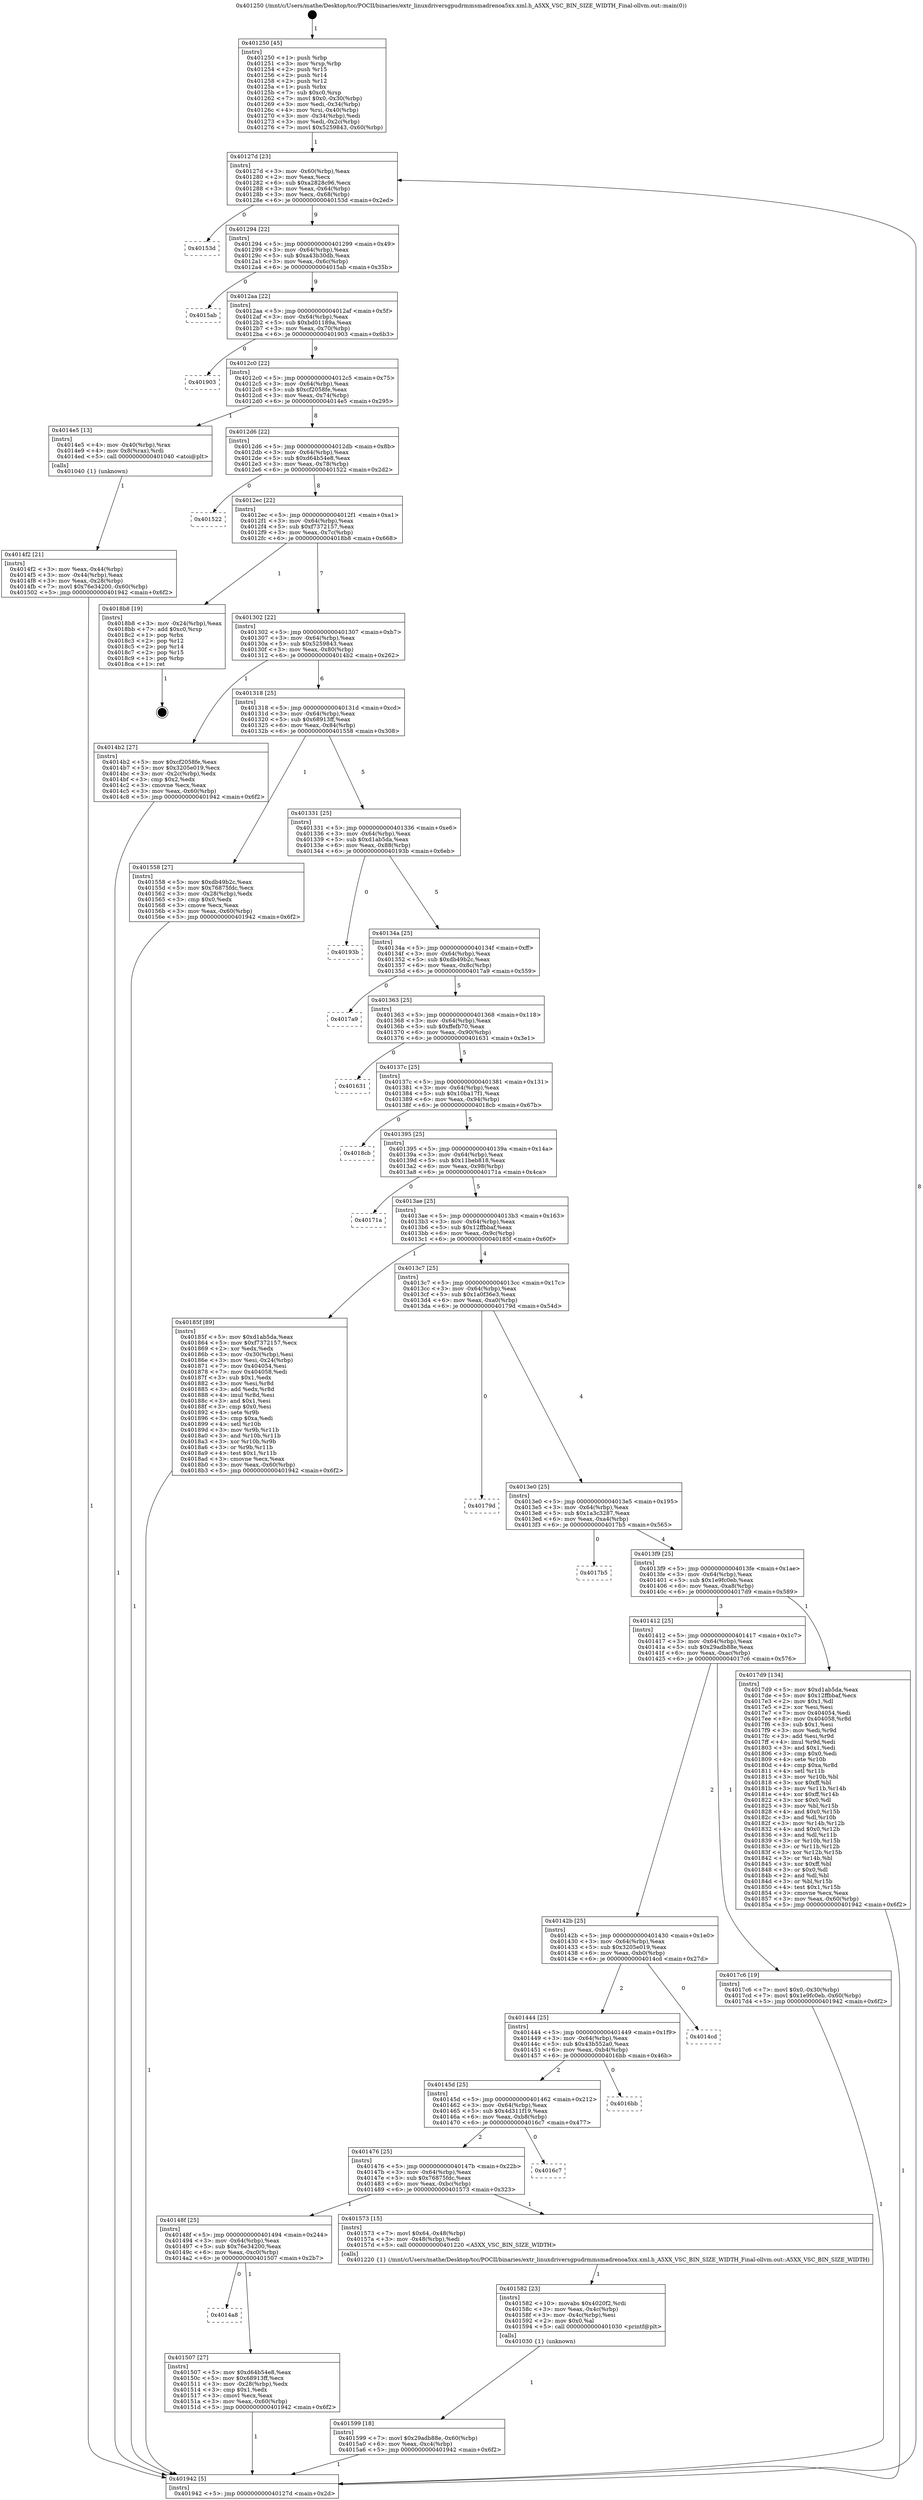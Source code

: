 digraph "0x401250" {
  label = "0x401250 (/mnt/c/Users/mathe/Desktop/tcc/POCII/binaries/extr_linuxdriversgpudrmmsmadrenoa5xx.xml.h_A5XX_VSC_BIN_SIZE_WIDTH_Final-ollvm.out::main(0))"
  labelloc = "t"
  node[shape=record]

  Entry [label="",width=0.3,height=0.3,shape=circle,fillcolor=black,style=filled]
  "0x40127d" [label="{
     0x40127d [23]\l
     | [instrs]\l
     &nbsp;&nbsp;0x40127d \<+3\>: mov -0x60(%rbp),%eax\l
     &nbsp;&nbsp;0x401280 \<+2\>: mov %eax,%ecx\l
     &nbsp;&nbsp;0x401282 \<+6\>: sub $0xa2828c96,%ecx\l
     &nbsp;&nbsp;0x401288 \<+3\>: mov %eax,-0x64(%rbp)\l
     &nbsp;&nbsp;0x40128b \<+3\>: mov %ecx,-0x68(%rbp)\l
     &nbsp;&nbsp;0x40128e \<+6\>: je 000000000040153d \<main+0x2ed\>\l
  }"]
  "0x40153d" [label="{
     0x40153d\l
  }", style=dashed]
  "0x401294" [label="{
     0x401294 [22]\l
     | [instrs]\l
     &nbsp;&nbsp;0x401294 \<+5\>: jmp 0000000000401299 \<main+0x49\>\l
     &nbsp;&nbsp;0x401299 \<+3\>: mov -0x64(%rbp),%eax\l
     &nbsp;&nbsp;0x40129c \<+5\>: sub $0xa43b30db,%eax\l
     &nbsp;&nbsp;0x4012a1 \<+3\>: mov %eax,-0x6c(%rbp)\l
     &nbsp;&nbsp;0x4012a4 \<+6\>: je 00000000004015ab \<main+0x35b\>\l
  }"]
  Exit [label="",width=0.3,height=0.3,shape=circle,fillcolor=black,style=filled,peripheries=2]
  "0x4015ab" [label="{
     0x4015ab\l
  }", style=dashed]
  "0x4012aa" [label="{
     0x4012aa [22]\l
     | [instrs]\l
     &nbsp;&nbsp;0x4012aa \<+5\>: jmp 00000000004012af \<main+0x5f\>\l
     &nbsp;&nbsp;0x4012af \<+3\>: mov -0x64(%rbp),%eax\l
     &nbsp;&nbsp;0x4012b2 \<+5\>: sub $0xbd01189a,%eax\l
     &nbsp;&nbsp;0x4012b7 \<+3\>: mov %eax,-0x70(%rbp)\l
     &nbsp;&nbsp;0x4012ba \<+6\>: je 0000000000401903 \<main+0x6b3\>\l
  }"]
  "0x401599" [label="{
     0x401599 [18]\l
     | [instrs]\l
     &nbsp;&nbsp;0x401599 \<+7\>: movl $0x29adb88e,-0x60(%rbp)\l
     &nbsp;&nbsp;0x4015a0 \<+6\>: mov %eax,-0xc4(%rbp)\l
     &nbsp;&nbsp;0x4015a6 \<+5\>: jmp 0000000000401942 \<main+0x6f2\>\l
  }"]
  "0x401903" [label="{
     0x401903\l
  }", style=dashed]
  "0x4012c0" [label="{
     0x4012c0 [22]\l
     | [instrs]\l
     &nbsp;&nbsp;0x4012c0 \<+5\>: jmp 00000000004012c5 \<main+0x75\>\l
     &nbsp;&nbsp;0x4012c5 \<+3\>: mov -0x64(%rbp),%eax\l
     &nbsp;&nbsp;0x4012c8 \<+5\>: sub $0xcf2058fe,%eax\l
     &nbsp;&nbsp;0x4012cd \<+3\>: mov %eax,-0x74(%rbp)\l
     &nbsp;&nbsp;0x4012d0 \<+6\>: je 00000000004014e5 \<main+0x295\>\l
  }"]
  "0x401582" [label="{
     0x401582 [23]\l
     | [instrs]\l
     &nbsp;&nbsp;0x401582 \<+10\>: movabs $0x4020f2,%rdi\l
     &nbsp;&nbsp;0x40158c \<+3\>: mov %eax,-0x4c(%rbp)\l
     &nbsp;&nbsp;0x40158f \<+3\>: mov -0x4c(%rbp),%esi\l
     &nbsp;&nbsp;0x401592 \<+2\>: mov $0x0,%al\l
     &nbsp;&nbsp;0x401594 \<+5\>: call 0000000000401030 \<printf@plt\>\l
     | [calls]\l
     &nbsp;&nbsp;0x401030 \{1\} (unknown)\l
  }"]
  "0x4014e5" [label="{
     0x4014e5 [13]\l
     | [instrs]\l
     &nbsp;&nbsp;0x4014e5 \<+4\>: mov -0x40(%rbp),%rax\l
     &nbsp;&nbsp;0x4014e9 \<+4\>: mov 0x8(%rax),%rdi\l
     &nbsp;&nbsp;0x4014ed \<+5\>: call 0000000000401040 \<atoi@plt\>\l
     | [calls]\l
     &nbsp;&nbsp;0x401040 \{1\} (unknown)\l
  }"]
  "0x4012d6" [label="{
     0x4012d6 [22]\l
     | [instrs]\l
     &nbsp;&nbsp;0x4012d6 \<+5\>: jmp 00000000004012db \<main+0x8b\>\l
     &nbsp;&nbsp;0x4012db \<+3\>: mov -0x64(%rbp),%eax\l
     &nbsp;&nbsp;0x4012de \<+5\>: sub $0xd64b54e8,%eax\l
     &nbsp;&nbsp;0x4012e3 \<+3\>: mov %eax,-0x78(%rbp)\l
     &nbsp;&nbsp;0x4012e6 \<+6\>: je 0000000000401522 \<main+0x2d2\>\l
  }"]
  "0x4014a8" [label="{
     0x4014a8\l
  }", style=dashed]
  "0x401522" [label="{
     0x401522\l
  }", style=dashed]
  "0x4012ec" [label="{
     0x4012ec [22]\l
     | [instrs]\l
     &nbsp;&nbsp;0x4012ec \<+5\>: jmp 00000000004012f1 \<main+0xa1\>\l
     &nbsp;&nbsp;0x4012f1 \<+3\>: mov -0x64(%rbp),%eax\l
     &nbsp;&nbsp;0x4012f4 \<+5\>: sub $0xf7372157,%eax\l
     &nbsp;&nbsp;0x4012f9 \<+3\>: mov %eax,-0x7c(%rbp)\l
     &nbsp;&nbsp;0x4012fc \<+6\>: je 00000000004018b8 \<main+0x668\>\l
  }"]
  "0x401507" [label="{
     0x401507 [27]\l
     | [instrs]\l
     &nbsp;&nbsp;0x401507 \<+5\>: mov $0xd64b54e8,%eax\l
     &nbsp;&nbsp;0x40150c \<+5\>: mov $0x68913ff,%ecx\l
     &nbsp;&nbsp;0x401511 \<+3\>: mov -0x28(%rbp),%edx\l
     &nbsp;&nbsp;0x401514 \<+3\>: cmp $0x1,%edx\l
     &nbsp;&nbsp;0x401517 \<+3\>: cmovl %ecx,%eax\l
     &nbsp;&nbsp;0x40151a \<+3\>: mov %eax,-0x60(%rbp)\l
     &nbsp;&nbsp;0x40151d \<+5\>: jmp 0000000000401942 \<main+0x6f2\>\l
  }"]
  "0x4018b8" [label="{
     0x4018b8 [19]\l
     | [instrs]\l
     &nbsp;&nbsp;0x4018b8 \<+3\>: mov -0x24(%rbp),%eax\l
     &nbsp;&nbsp;0x4018bb \<+7\>: add $0xc0,%rsp\l
     &nbsp;&nbsp;0x4018c2 \<+1\>: pop %rbx\l
     &nbsp;&nbsp;0x4018c3 \<+2\>: pop %r12\l
     &nbsp;&nbsp;0x4018c5 \<+2\>: pop %r14\l
     &nbsp;&nbsp;0x4018c7 \<+2\>: pop %r15\l
     &nbsp;&nbsp;0x4018c9 \<+1\>: pop %rbp\l
     &nbsp;&nbsp;0x4018ca \<+1\>: ret\l
  }"]
  "0x401302" [label="{
     0x401302 [22]\l
     | [instrs]\l
     &nbsp;&nbsp;0x401302 \<+5\>: jmp 0000000000401307 \<main+0xb7\>\l
     &nbsp;&nbsp;0x401307 \<+3\>: mov -0x64(%rbp),%eax\l
     &nbsp;&nbsp;0x40130a \<+5\>: sub $0x5259843,%eax\l
     &nbsp;&nbsp;0x40130f \<+3\>: mov %eax,-0x80(%rbp)\l
     &nbsp;&nbsp;0x401312 \<+6\>: je 00000000004014b2 \<main+0x262\>\l
  }"]
  "0x40148f" [label="{
     0x40148f [25]\l
     | [instrs]\l
     &nbsp;&nbsp;0x40148f \<+5\>: jmp 0000000000401494 \<main+0x244\>\l
     &nbsp;&nbsp;0x401494 \<+3\>: mov -0x64(%rbp),%eax\l
     &nbsp;&nbsp;0x401497 \<+5\>: sub $0x76e34200,%eax\l
     &nbsp;&nbsp;0x40149c \<+6\>: mov %eax,-0xc0(%rbp)\l
     &nbsp;&nbsp;0x4014a2 \<+6\>: je 0000000000401507 \<main+0x2b7\>\l
  }"]
  "0x4014b2" [label="{
     0x4014b2 [27]\l
     | [instrs]\l
     &nbsp;&nbsp;0x4014b2 \<+5\>: mov $0xcf2058fe,%eax\l
     &nbsp;&nbsp;0x4014b7 \<+5\>: mov $0x3205e019,%ecx\l
     &nbsp;&nbsp;0x4014bc \<+3\>: mov -0x2c(%rbp),%edx\l
     &nbsp;&nbsp;0x4014bf \<+3\>: cmp $0x2,%edx\l
     &nbsp;&nbsp;0x4014c2 \<+3\>: cmovne %ecx,%eax\l
     &nbsp;&nbsp;0x4014c5 \<+3\>: mov %eax,-0x60(%rbp)\l
     &nbsp;&nbsp;0x4014c8 \<+5\>: jmp 0000000000401942 \<main+0x6f2\>\l
  }"]
  "0x401318" [label="{
     0x401318 [25]\l
     | [instrs]\l
     &nbsp;&nbsp;0x401318 \<+5\>: jmp 000000000040131d \<main+0xcd\>\l
     &nbsp;&nbsp;0x40131d \<+3\>: mov -0x64(%rbp),%eax\l
     &nbsp;&nbsp;0x401320 \<+5\>: sub $0x68913ff,%eax\l
     &nbsp;&nbsp;0x401325 \<+6\>: mov %eax,-0x84(%rbp)\l
     &nbsp;&nbsp;0x40132b \<+6\>: je 0000000000401558 \<main+0x308\>\l
  }"]
  "0x401942" [label="{
     0x401942 [5]\l
     | [instrs]\l
     &nbsp;&nbsp;0x401942 \<+5\>: jmp 000000000040127d \<main+0x2d\>\l
  }"]
  "0x401250" [label="{
     0x401250 [45]\l
     | [instrs]\l
     &nbsp;&nbsp;0x401250 \<+1\>: push %rbp\l
     &nbsp;&nbsp;0x401251 \<+3\>: mov %rsp,%rbp\l
     &nbsp;&nbsp;0x401254 \<+2\>: push %r15\l
     &nbsp;&nbsp;0x401256 \<+2\>: push %r14\l
     &nbsp;&nbsp;0x401258 \<+2\>: push %r12\l
     &nbsp;&nbsp;0x40125a \<+1\>: push %rbx\l
     &nbsp;&nbsp;0x40125b \<+7\>: sub $0xc0,%rsp\l
     &nbsp;&nbsp;0x401262 \<+7\>: movl $0x0,-0x30(%rbp)\l
     &nbsp;&nbsp;0x401269 \<+3\>: mov %edi,-0x34(%rbp)\l
     &nbsp;&nbsp;0x40126c \<+4\>: mov %rsi,-0x40(%rbp)\l
     &nbsp;&nbsp;0x401270 \<+3\>: mov -0x34(%rbp),%edi\l
     &nbsp;&nbsp;0x401273 \<+3\>: mov %edi,-0x2c(%rbp)\l
     &nbsp;&nbsp;0x401276 \<+7\>: movl $0x5259843,-0x60(%rbp)\l
  }"]
  "0x4014f2" [label="{
     0x4014f2 [21]\l
     | [instrs]\l
     &nbsp;&nbsp;0x4014f2 \<+3\>: mov %eax,-0x44(%rbp)\l
     &nbsp;&nbsp;0x4014f5 \<+3\>: mov -0x44(%rbp),%eax\l
     &nbsp;&nbsp;0x4014f8 \<+3\>: mov %eax,-0x28(%rbp)\l
     &nbsp;&nbsp;0x4014fb \<+7\>: movl $0x76e34200,-0x60(%rbp)\l
     &nbsp;&nbsp;0x401502 \<+5\>: jmp 0000000000401942 \<main+0x6f2\>\l
  }"]
  "0x401573" [label="{
     0x401573 [15]\l
     | [instrs]\l
     &nbsp;&nbsp;0x401573 \<+7\>: movl $0x64,-0x48(%rbp)\l
     &nbsp;&nbsp;0x40157a \<+3\>: mov -0x48(%rbp),%edi\l
     &nbsp;&nbsp;0x40157d \<+5\>: call 0000000000401220 \<A5XX_VSC_BIN_SIZE_WIDTH\>\l
     | [calls]\l
     &nbsp;&nbsp;0x401220 \{1\} (/mnt/c/Users/mathe/Desktop/tcc/POCII/binaries/extr_linuxdriversgpudrmmsmadrenoa5xx.xml.h_A5XX_VSC_BIN_SIZE_WIDTH_Final-ollvm.out::A5XX_VSC_BIN_SIZE_WIDTH)\l
  }"]
  "0x401558" [label="{
     0x401558 [27]\l
     | [instrs]\l
     &nbsp;&nbsp;0x401558 \<+5\>: mov $0xdb49b2c,%eax\l
     &nbsp;&nbsp;0x40155d \<+5\>: mov $0x76875fdc,%ecx\l
     &nbsp;&nbsp;0x401562 \<+3\>: mov -0x28(%rbp),%edx\l
     &nbsp;&nbsp;0x401565 \<+3\>: cmp $0x0,%edx\l
     &nbsp;&nbsp;0x401568 \<+3\>: cmove %ecx,%eax\l
     &nbsp;&nbsp;0x40156b \<+3\>: mov %eax,-0x60(%rbp)\l
     &nbsp;&nbsp;0x40156e \<+5\>: jmp 0000000000401942 \<main+0x6f2\>\l
  }"]
  "0x401331" [label="{
     0x401331 [25]\l
     | [instrs]\l
     &nbsp;&nbsp;0x401331 \<+5\>: jmp 0000000000401336 \<main+0xe6\>\l
     &nbsp;&nbsp;0x401336 \<+3\>: mov -0x64(%rbp),%eax\l
     &nbsp;&nbsp;0x401339 \<+5\>: sub $0xd1ab5da,%eax\l
     &nbsp;&nbsp;0x40133e \<+6\>: mov %eax,-0x88(%rbp)\l
     &nbsp;&nbsp;0x401344 \<+6\>: je 000000000040193b \<main+0x6eb\>\l
  }"]
  "0x401476" [label="{
     0x401476 [25]\l
     | [instrs]\l
     &nbsp;&nbsp;0x401476 \<+5\>: jmp 000000000040147b \<main+0x22b\>\l
     &nbsp;&nbsp;0x40147b \<+3\>: mov -0x64(%rbp),%eax\l
     &nbsp;&nbsp;0x40147e \<+5\>: sub $0x76875fdc,%eax\l
     &nbsp;&nbsp;0x401483 \<+6\>: mov %eax,-0xbc(%rbp)\l
     &nbsp;&nbsp;0x401489 \<+6\>: je 0000000000401573 \<main+0x323\>\l
  }"]
  "0x40193b" [label="{
     0x40193b\l
  }", style=dashed]
  "0x40134a" [label="{
     0x40134a [25]\l
     | [instrs]\l
     &nbsp;&nbsp;0x40134a \<+5\>: jmp 000000000040134f \<main+0xff\>\l
     &nbsp;&nbsp;0x40134f \<+3\>: mov -0x64(%rbp),%eax\l
     &nbsp;&nbsp;0x401352 \<+5\>: sub $0xdb49b2c,%eax\l
     &nbsp;&nbsp;0x401357 \<+6\>: mov %eax,-0x8c(%rbp)\l
     &nbsp;&nbsp;0x40135d \<+6\>: je 00000000004017a9 \<main+0x559\>\l
  }"]
  "0x4016c7" [label="{
     0x4016c7\l
  }", style=dashed]
  "0x4017a9" [label="{
     0x4017a9\l
  }", style=dashed]
  "0x401363" [label="{
     0x401363 [25]\l
     | [instrs]\l
     &nbsp;&nbsp;0x401363 \<+5\>: jmp 0000000000401368 \<main+0x118\>\l
     &nbsp;&nbsp;0x401368 \<+3\>: mov -0x64(%rbp),%eax\l
     &nbsp;&nbsp;0x40136b \<+5\>: sub $0xffefb70,%eax\l
     &nbsp;&nbsp;0x401370 \<+6\>: mov %eax,-0x90(%rbp)\l
     &nbsp;&nbsp;0x401376 \<+6\>: je 0000000000401631 \<main+0x3e1\>\l
  }"]
  "0x40145d" [label="{
     0x40145d [25]\l
     | [instrs]\l
     &nbsp;&nbsp;0x40145d \<+5\>: jmp 0000000000401462 \<main+0x212\>\l
     &nbsp;&nbsp;0x401462 \<+3\>: mov -0x64(%rbp),%eax\l
     &nbsp;&nbsp;0x401465 \<+5\>: sub $0x4d311f19,%eax\l
     &nbsp;&nbsp;0x40146a \<+6\>: mov %eax,-0xb8(%rbp)\l
     &nbsp;&nbsp;0x401470 \<+6\>: je 00000000004016c7 \<main+0x477\>\l
  }"]
  "0x401631" [label="{
     0x401631\l
  }", style=dashed]
  "0x40137c" [label="{
     0x40137c [25]\l
     | [instrs]\l
     &nbsp;&nbsp;0x40137c \<+5\>: jmp 0000000000401381 \<main+0x131\>\l
     &nbsp;&nbsp;0x401381 \<+3\>: mov -0x64(%rbp),%eax\l
     &nbsp;&nbsp;0x401384 \<+5\>: sub $0x10ba17f1,%eax\l
     &nbsp;&nbsp;0x401389 \<+6\>: mov %eax,-0x94(%rbp)\l
     &nbsp;&nbsp;0x40138f \<+6\>: je 00000000004018cb \<main+0x67b\>\l
  }"]
  "0x4016bb" [label="{
     0x4016bb\l
  }", style=dashed]
  "0x4018cb" [label="{
     0x4018cb\l
  }", style=dashed]
  "0x401395" [label="{
     0x401395 [25]\l
     | [instrs]\l
     &nbsp;&nbsp;0x401395 \<+5\>: jmp 000000000040139a \<main+0x14a\>\l
     &nbsp;&nbsp;0x40139a \<+3\>: mov -0x64(%rbp),%eax\l
     &nbsp;&nbsp;0x40139d \<+5\>: sub $0x11beb818,%eax\l
     &nbsp;&nbsp;0x4013a2 \<+6\>: mov %eax,-0x98(%rbp)\l
     &nbsp;&nbsp;0x4013a8 \<+6\>: je 000000000040171a \<main+0x4ca\>\l
  }"]
  "0x401444" [label="{
     0x401444 [25]\l
     | [instrs]\l
     &nbsp;&nbsp;0x401444 \<+5\>: jmp 0000000000401449 \<main+0x1f9\>\l
     &nbsp;&nbsp;0x401449 \<+3\>: mov -0x64(%rbp),%eax\l
     &nbsp;&nbsp;0x40144c \<+5\>: sub $0x43b552a0,%eax\l
     &nbsp;&nbsp;0x401451 \<+6\>: mov %eax,-0xb4(%rbp)\l
     &nbsp;&nbsp;0x401457 \<+6\>: je 00000000004016bb \<main+0x46b\>\l
  }"]
  "0x40171a" [label="{
     0x40171a\l
  }", style=dashed]
  "0x4013ae" [label="{
     0x4013ae [25]\l
     | [instrs]\l
     &nbsp;&nbsp;0x4013ae \<+5\>: jmp 00000000004013b3 \<main+0x163\>\l
     &nbsp;&nbsp;0x4013b3 \<+3\>: mov -0x64(%rbp),%eax\l
     &nbsp;&nbsp;0x4013b6 \<+5\>: sub $0x12ffbbaf,%eax\l
     &nbsp;&nbsp;0x4013bb \<+6\>: mov %eax,-0x9c(%rbp)\l
     &nbsp;&nbsp;0x4013c1 \<+6\>: je 000000000040185f \<main+0x60f\>\l
  }"]
  "0x4014cd" [label="{
     0x4014cd\l
  }", style=dashed]
  "0x40185f" [label="{
     0x40185f [89]\l
     | [instrs]\l
     &nbsp;&nbsp;0x40185f \<+5\>: mov $0xd1ab5da,%eax\l
     &nbsp;&nbsp;0x401864 \<+5\>: mov $0xf7372157,%ecx\l
     &nbsp;&nbsp;0x401869 \<+2\>: xor %edx,%edx\l
     &nbsp;&nbsp;0x40186b \<+3\>: mov -0x30(%rbp),%esi\l
     &nbsp;&nbsp;0x40186e \<+3\>: mov %esi,-0x24(%rbp)\l
     &nbsp;&nbsp;0x401871 \<+7\>: mov 0x404054,%esi\l
     &nbsp;&nbsp;0x401878 \<+7\>: mov 0x404058,%edi\l
     &nbsp;&nbsp;0x40187f \<+3\>: sub $0x1,%edx\l
     &nbsp;&nbsp;0x401882 \<+3\>: mov %esi,%r8d\l
     &nbsp;&nbsp;0x401885 \<+3\>: add %edx,%r8d\l
     &nbsp;&nbsp;0x401888 \<+4\>: imul %r8d,%esi\l
     &nbsp;&nbsp;0x40188c \<+3\>: and $0x1,%esi\l
     &nbsp;&nbsp;0x40188f \<+3\>: cmp $0x0,%esi\l
     &nbsp;&nbsp;0x401892 \<+4\>: sete %r9b\l
     &nbsp;&nbsp;0x401896 \<+3\>: cmp $0xa,%edi\l
     &nbsp;&nbsp;0x401899 \<+4\>: setl %r10b\l
     &nbsp;&nbsp;0x40189d \<+3\>: mov %r9b,%r11b\l
     &nbsp;&nbsp;0x4018a0 \<+3\>: and %r10b,%r11b\l
     &nbsp;&nbsp;0x4018a3 \<+3\>: xor %r10b,%r9b\l
     &nbsp;&nbsp;0x4018a6 \<+3\>: or %r9b,%r11b\l
     &nbsp;&nbsp;0x4018a9 \<+4\>: test $0x1,%r11b\l
     &nbsp;&nbsp;0x4018ad \<+3\>: cmovne %ecx,%eax\l
     &nbsp;&nbsp;0x4018b0 \<+3\>: mov %eax,-0x60(%rbp)\l
     &nbsp;&nbsp;0x4018b3 \<+5\>: jmp 0000000000401942 \<main+0x6f2\>\l
  }"]
  "0x4013c7" [label="{
     0x4013c7 [25]\l
     | [instrs]\l
     &nbsp;&nbsp;0x4013c7 \<+5\>: jmp 00000000004013cc \<main+0x17c\>\l
     &nbsp;&nbsp;0x4013cc \<+3\>: mov -0x64(%rbp),%eax\l
     &nbsp;&nbsp;0x4013cf \<+5\>: sub $0x1a0f36e3,%eax\l
     &nbsp;&nbsp;0x4013d4 \<+6\>: mov %eax,-0xa0(%rbp)\l
     &nbsp;&nbsp;0x4013da \<+6\>: je 000000000040179d \<main+0x54d\>\l
  }"]
  "0x40142b" [label="{
     0x40142b [25]\l
     | [instrs]\l
     &nbsp;&nbsp;0x40142b \<+5\>: jmp 0000000000401430 \<main+0x1e0\>\l
     &nbsp;&nbsp;0x401430 \<+3\>: mov -0x64(%rbp),%eax\l
     &nbsp;&nbsp;0x401433 \<+5\>: sub $0x3205e019,%eax\l
     &nbsp;&nbsp;0x401438 \<+6\>: mov %eax,-0xb0(%rbp)\l
     &nbsp;&nbsp;0x40143e \<+6\>: je 00000000004014cd \<main+0x27d\>\l
  }"]
  "0x40179d" [label="{
     0x40179d\l
  }", style=dashed]
  "0x4013e0" [label="{
     0x4013e0 [25]\l
     | [instrs]\l
     &nbsp;&nbsp;0x4013e0 \<+5\>: jmp 00000000004013e5 \<main+0x195\>\l
     &nbsp;&nbsp;0x4013e5 \<+3\>: mov -0x64(%rbp),%eax\l
     &nbsp;&nbsp;0x4013e8 \<+5\>: sub $0x1a3c3287,%eax\l
     &nbsp;&nbsp;0x4013ed \<+6\>: mov %eax,-0xa4(%rbp)\l
     &nbsp;&nbsp;0x4013f3 \<+6\>: je 00000000004017b5 \<main+0x565\>\l
  }"]
  "0x4017c6" [label="{
     0x4017c6 [19]\l
     | [instrs]\l
     &nbsp;&nbsp;0x4017c6 \<+7\>: movl $0x0,-0x30(%rbp)\l
     &nbsp;&nbsp;0x4017cd \<+7\>: movl $0x1e9fc0eb,-0x60(%rbp)\l
     &nbsp;&nbsp;0x4017d4 \<+5\>: jmp 0000000000401942 \<main+0x6f2\>\l
  }"]
  "0x4017b5" [label="{
     0x4017b5\l
  }", style=dashed]
  "0x4013f9" [label="{
     0x4013f9 [25]\l
     | [instrs]\l
     &nbsp;&nbsp;0x4013f9 \<+5\>: jmp 00000000004013fe \<main+0x1ae\>\l
     &nbsp;&nbsp;0x4013fe \<+3\>: mov -0x64(%rbp),%eax\l
     &nbsp;&nbsp;0x401401 \<+5\>: sub $0x1e9fc0eb,%eax\l
     &nbsp;&nbsp;0x401406 \<+6\>: mov %eax,-0xa8(%rbp)\l
     &nbsp;&nbsp;0x40140c \<+6\>: je 00000000004017d9 \<main+0x589\>\l
  }"]
  "0x401412" [label="{
     0x401412 [25]\l
     | [instrs]\l
     &nbsp;&nbsp;0x401412 \<+5\>: jmp 0000000000401417 \<main+0x1c7\>\l
     &nbsp;&nbsp;0x401417 \<+3\>: mov -0x64(%rbp),%eax\l
     &nbsp;&nbsp;0x40141a \<+5\>: sub $0x29adb88e,%eax\l
     &nbsp;&nbsp;0x40141f \<+6\>: mov %eax,-0xac(%rbp)\l
     &nbsp;&nbsp;0x401425 \<+6\>: je 00000000004017c6 \<main+0x576\>\l
  }"]
  "0x4017d9" [label="{
     0x4017d9 [134]\l
     | [instrs]\l
     &nbsp;&nbsp;0x4017d9 \<+5\>: mov $0xd1ab5da,%eax\l
     &nbsp;&nbsp;0x4017de \<+5\>: mov $0x12ffbbaf,%ecx\l
     &nbsp;&nbsp;0x4017e3 \<+2\>: mov $0x1,%dl\l
     &nbsp;&nbsp;0x4017e5 \<+2\>: xor %esi,%esi\l
     &nbsp;&nbsp;0x4017e7 \<+7\>: mov 0x404054,%edi\l
     &nbsp;&nbsp;0x4017ee \<+8\>: mov 0x404058,%r8d\l
     &nbsp;&nbsp;0x4017f6 \<+3\>: sub $0x1,%esi\l
     &nbsp;&nbsp;0x4017f9 \<+3\>: mov %edi,%r9d\l
     &nbsp;&nbsp;0x4017fc \<+3\>: add %esi,%r9d\l
     &nbsp;&nbsp;0x4017ff \<+4\>: imul %r9d,%edi\l
     &nbsp;&nbsp;0x401803 \<+3\>: and $0x1,%edi\l
     &nbsp;&nbsp;0x401806 \<+3\>: cmp $0x0,%edi\l
     &nbsp;&nbsp;0x401809 \<+4\>: sete %r10b\l
     &nbsp;&nbsp;0x40180d \<+4\>: cmp $0xa,%r8d\l
     &nbsp;&nbsp;0x401811 \<+4\>: setl %r11b\l
     &nbsp;&nbsp;0x401815 \<+3\>: mov %r10b,%bl\l
     &nbsp;&nbsp;0x401818 \<+3\>: xor $0xff,%bl\l
     &nbsp;&nbsp;0x40181b \<+3\>: mov %r11b,%r14b\l
     &nbsp;&nbsp;0x40181e \<+4\>: xor $0xff,%r14b\l
     &nbsp;&nbsp;0x401822 \<+3\>: xor $0x0,%dl\l
     &nbsp;&nbsp;0x401825 \<+3\>: mov %bl,%r15b\l
     &nbsp;&nbsp;0x401828 \<+4\>: and $0x0,%r15b\l
     &nbsp;&nbsp;0x40182c \<+3\>: and %dl,%r10b\l
     &nbsp;&nbsp;0x40182f \<+3\>: mov %r14b,%r12b\l
     &nbsp;&nbsp;0x401832 \<+4\>: and $0x0,%r12b\l
     &nbsp;&nbsp;0x401836 \<+3\>: and %dl,%r11b\l
     &nbsp;&nbsp;0x401839 \<+3\>: or %r10b,%r15b\l
     &nbsp;&nbsp;0x40183c \<+3\>: or %r11b,%r12b\l
     &nbsp;&nbsp;0x40183f \<+3\>: xor %r12b,%r15b\l
     &nbsp;&nbsp;0x401842 \<+3\>: or %r14b,%bl\l
     &nbsp;&nbsp;0x401845 \<+3\>: xor $0xff,%bl\l
     &nbsp;&nbsp;0x401848 \<+3\>: or $0x0,%dl\l
     &nbsp;&nbsp;0x40184b \<+2\>: and %dl,%bl\l
     &nbsp;&nbsp;0x40184d \<+3\>: or %bl,%r15b\l
     &nbsp;&nbsp;0x401850 \<+4\>: test $0x1,%r15b\l
     &nbsp;&nbsp;0x401854 \<+3\>: cmovne %ecx,%eax\l
     &nbsp;&nbsp;0x401857 \<+3\>: mov %eax,-0x60(%rbp)\l
     &nbsp;&nbsp;0x40185a \<+5\>: jmp 0000000000401942 \<main+0x6f2\>\l
  }"]
  Entry -> "0x401250" [label=" 1"]
  "0x40127d" -> "0x40153d" [label=" 0"]
  "0x40127d" -> "0x401294" [label=" 9"]
  "0x4018b8" -> Exit [label=" 1"]
  "0x401294" -> "0x4015ab" [label=" 0"]
  "0x401294" -> "0x4012aa" [label=" 9"]
  "0x40185f" -> "0x401942" [label=" 1"]
  "0x4012aa" -> "0x401903" [label=" 0"]
  "0x4012aa" -> "0x4012c0" [label=" 9"]
  "0x4017d9" -> "0x401942" [label=" 1"]
  "0x4012c0" -> "0x4014e5" [label=" 1"]
  "0x4012c0" -> "0x4012d6" [label=" 8"]
  "0x4017c6" -> "0x401942" [label=" 1"]
  "0x4012d6" -> "0x401522" [label=" 0"]
  "0x4012d6" -> "0x4012ec" [label=" 8"]
  "0x401599" -> "0x401942" [label=" 1"]
  "0x4012ec" -> "0x4018b8" [label=" 1"]
  "0x4012ec" -> "0x401302" [label=" 7"]
  "0x401582" -> "0x401599" [label=" 1"]
  "0x401302" -> "0x4014b2" [label=" 1"]
  "0x401302" -> "0x401318" [label=" 6"]
  "0x4014b2" -> "0x401942" [label=" 1"]
  "0x401250" -> "0x40127d" [label=" 1"]
  "0x401942" -> "0x40127d" [label=" 8"]
  "0x4014e5" -> "0x4014f2" [label=" 1"]
  "0x4014f2" -> "0x401942" [label=" 1"]
  "0x401558" -> "0x401942" [label=" 1"]
  "0x401318" -> "0x401558" [label=" 1"]
  "0x401318" -> "0x401331" [label=" 5"]
  "0x401507" -> "0x401942" [label=" 1"]
  "0x401331" -> "0x40193b" [label=" 0"]
  "0x401331" -> "0x40134a" [label=" 5"]
  "0x40148f" -> "0x401507" [label=" 1"]
  "0x40134a" -> "0x4017a9" [label=" 0"]
  "0x40134a" -> "0x401363" [label=" 5"]
  "0x401573" -> "0x401582" [label=" 1"]
  "0x401363" -> "0x401631" [label=" 0"]
  "0x401363" -> "0x40137c" [label=" 5"]
  "0x401476" -> "0x401573" [label=" 1"]
  "0x40137c" -> "0x4018cb" [label=" 0"]
  "0x40137c" -> "0x401395" [label=" 5"]
  "0x40148f" -> "0x4014a8" [label=" 0"]
  "0x401395" -> "0x40171a" [label=" 0"]
  "0x401395" -> "0x4013ae" [label=" 5"]
  "0x40145d" -> "0x4016c7" [label=" 0"]
  "0x4013ae" -> "0x40185f" [label=" 1"]
  "0x4013ae" -> "0x4013c7" [label=" 4"]
  "0x401476" -> "0x40148f" [label=" 1"]
  "0x4013c7" -> "0x40179d" [label=" 0"]
  "0x4013c7" -> "0x4013e0" [label=" 4"]
  "0x401444" -> "0x4016bb" [label=" 0"]
  "0x4013e0" -> "0x4017b5" [label=" 0"]
  "0x4013e0" -> "0x4013f9" [label=" 4"]
  "0x40145d" -> "0x401476" [label=" 2"]
  "0x4013f9" -> "0x4017d9" [label=" 1"]
  "0x4013f9" -> "0x401412" [label=" 3"]
  "0x40142b" -> "0x401444" [label=" 2"]
  "0x401412" -> "0x4017c6" [label=" 1"]
  "0x401412" -> "0x40142b" [label=" 2"]
  "0x401444" -> "0x40145d" [label=" 2"]
  "0x40142b" -> "0x4014cd" [label=" 0"]
}
